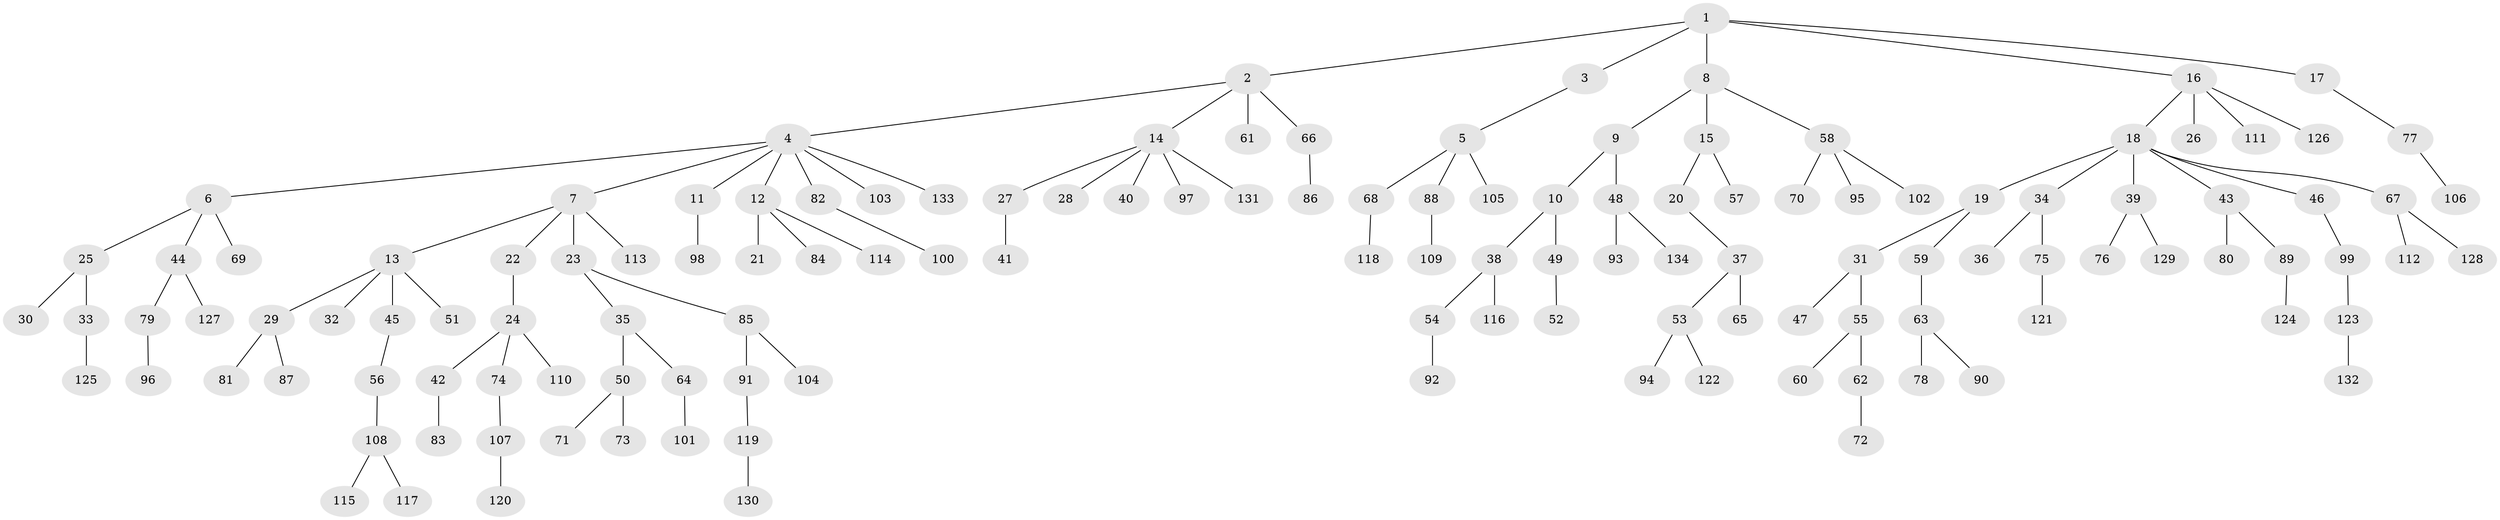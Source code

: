 // coarse degree distribution, {1: 0.7735849056603774, 14: 0.018867924528301886, 2: 0.1509433962264151, 4: 0.018867924528301886, 8: 0.018867924528301886, 21: 0.018867924528301886}
// Generated by graph-tools (version 1.1) at 2025/57/03/04/25 21:57:06]
// undirected, 134 vertices, 133 edges
graph export_dot {
graph [start="1"]
  node [color=gray90,style=filled];
  1;
  2;
  3;
  4;
  5;
  6;
  7;
  8;
  9;
  10;
  11;
  12;
  13;
  14;
  15;
  16;
  17;
  18;
  19;
  20;
  21;
  22;
  23;
  24;
  25;
  26;
  27;
  28;
  29;
  30;
  31;
  32;
  33;
  34;
  35;
  36;
  37;
  38;
  39;
  40;
  41;
  42;
  43;
  44;
  45;
  46;
  47;
  48;
  49;
  50;
  51;
  52;
  53;
  54;
  55;
  56;
  57;
  58;
  59;
  60;
  61;
  62;
  63;
  64;
  65;
  66;
  67;
  68;
  69;
  70;
  71;
  72;
  73;
  74;
  75;
  76;
  77;
  78;
  79;
  80;
  81;
  82;
  83;
  84;
  85;
  86;
  87;
  88;
  89;
  90;
  91;
  92;
  93;
  94;
  95;
  96;
  97;
  98;
  99;
  100;
  101;
  102;
  103;
  104;
  105;
  106;
  107;
  108;
  109;
  110;
  111;
  112;
  113;
  114;
  115;
  116;
  117;
  118;
  119;
  120;
  121;
  122;
  123;
  124;
  125;
  126;
  127;
  128;
  129;
  130;
  131;
  132;
  133;
  134;
  1 -- 2;
  1 -- 3;
  1 -- 8;
  1 -- 16;
  1 -- 17;
  2 -- 4;
  2 -- 14;
  2 -- 61;
  2 -- 66;
  3 -- 5;
  4 -- 6;
  4 -- 7;
  4 -- 11;
  4 -- 12;
  4 -- 82;
  4 -- 103;
  4 -- 133;
  5 -- 68;
  5 -- 88;
  5 -- 105;
  6 -- 25;
  6 -- 44;
  6 -- 69;
  7 -- 13;
  7 -- 22;
  7 -- 23;
  7 -- 113;
  8 -- 9;
  8 -- 15;
  8 -- 58;
  9 -- 10;
  9 -- 48;
  10 -- 38;
  10 -- 49;
  11 -- 98;
  12 -- 21;
  12 -- 84;
  12 -- 114;
  13 -- 29;
  13 -- 32;
  13 -- 45;
  13 -- 51;
  14 -- 27;
  14 -- 28;
  14 -- 40;
  14 -- 97;
  14 -- 131;
  15 -- 20;
  15 -- 57;
  16 -- 18;
  16 -- 26;
  16 -- 111;
  16 -- 126;
  17 -- 77;
  18 -- 19;
  18 -- 34;
  18 -- 39;
  18 -- 43;
  18 -- 46;
  18 -- 67;
  19 -- 31;
  19 -- 59;
  20 -- 37;
  22 -- 24;
  23 -- 35;
  23 -- 85;
  24 -- 42;
  24 -- 74;
  24 -- 110;
  25 -- 30;
  25 -- 33;
  27 -- 41;
  29 -- 81;
  29 -- 87;
  31 -- 47;
  31 -- 55;
  33 -- 125;
  34 -- 36;
  34 -- 75;
  35 -- 50;
  35 -- 64;
  37 -- 53;
  37 -- 65;
  38 -- 54;
  38 -- 116;
  39 -- 76;
  39 -- 129;
  42 -- 83;
  43 -- 80;
  43 -- 89;
  44 -- 79;
  44 -- 127;
  45 -- 56;
  46 -- 99;
  48 -- 93;
  48 -- 134;
  49 -- 52;
  50 -- 71;
  50 -- 73;
  53 -- 94;
  53 -- 122;
  54 -- 92;
  55 -- 60;
  55 -- 62;
  56 -- 108;
  58 -- 70;
  58 -- 95;
  58 -- 102;
  59 -- 63;
  62 -- 72;
  63 -- 78;
  63 -- 90;
  64 -- 101;
  66 -- 86;
  67 -- 112;
  67 -- 128;
  68 -- 118;
  74 -- 107;
  75 -- 121;
  77 -- 106;
  79 -- 96;
  82 -- 100;
  85 -- 91;
  85 -- 104;
  88 -- 109;
  89 -- 124;
  91 -- 119;
  99 -- 123;
  107 -- 120;
  108 -- 115;
  108 -- 117;
  119 -- 130;
  123 -- 132;
}
